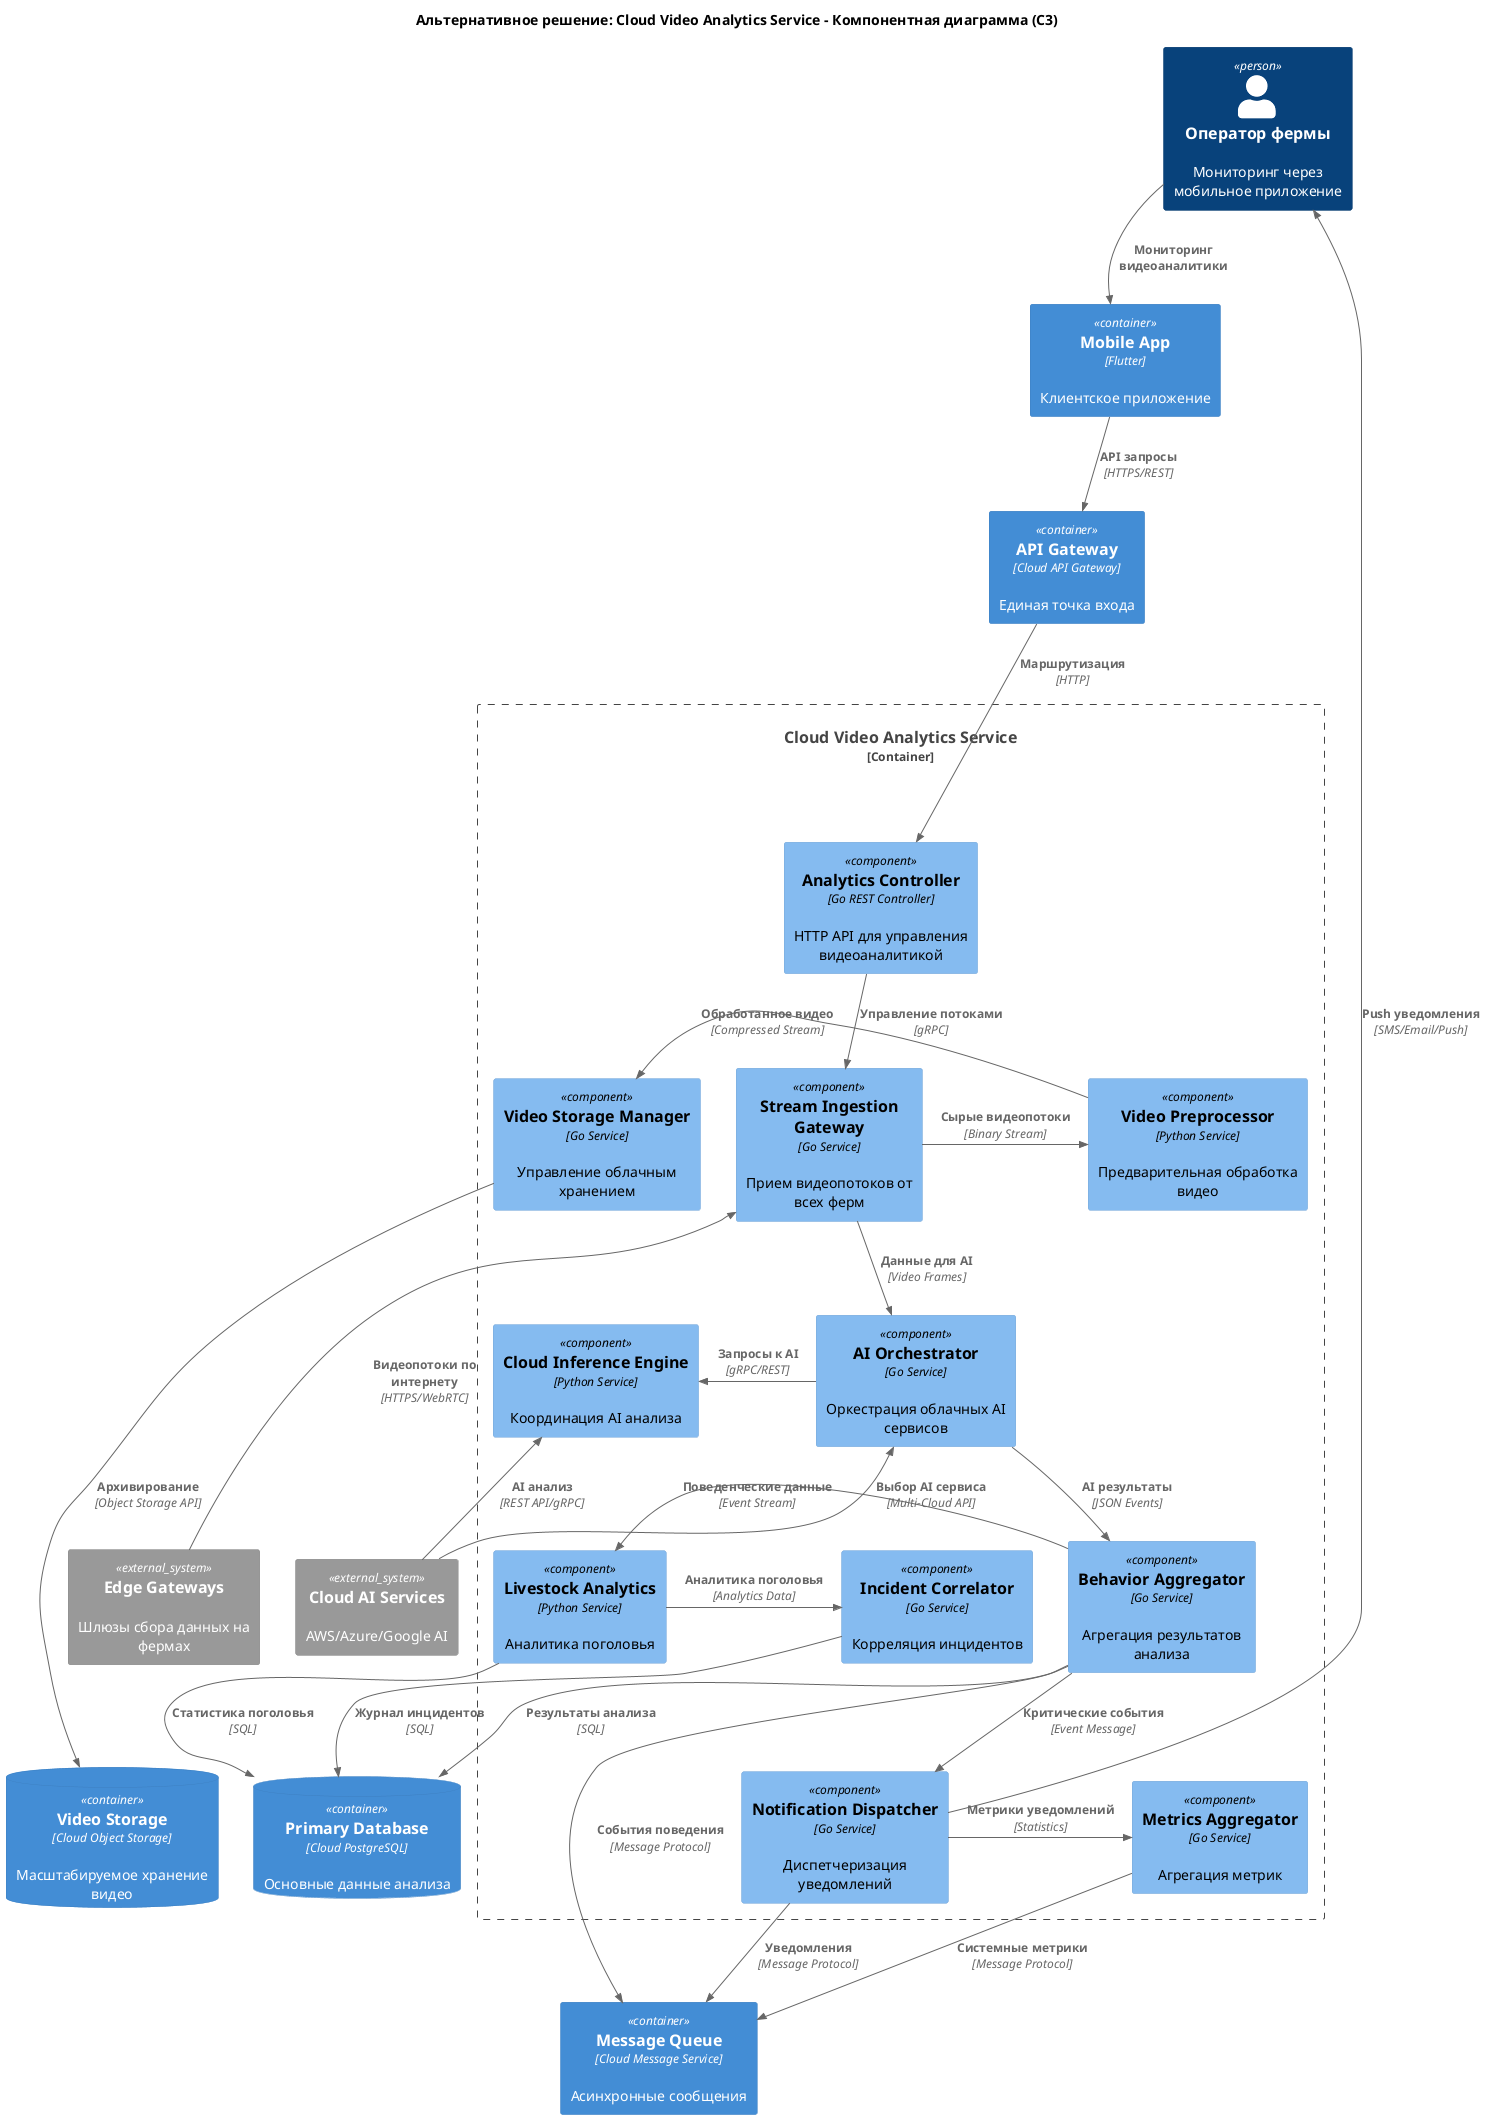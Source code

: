 @startuml Альтернативное_решение_C3_VideoAnalytics
!include <C4/C4_Component>

title Альтернативное решение: Cloud Video Analytics Service - Компонентная диаграмма (C3)

' Пользователи (верхний уровень)
Person(operator, "Оператор фермы", "Мониторинг через мобильное приложение")

' Клиентские приложения (второй уровень)
Container(mobile_app, "Mobile App", "Flutter", "Клиентское приложение")
Container(api_gateway, "API Gateway", "Cloud API Gateway", "Единая точка входа")

' Внешние системы
System_Ext(edge_gateways, "Edge Gateways", "Шлюзы сбора данных на фермах")
System_Ext(cloud_ai_services, "Cloud AI Services", "AWS/Azure/Google AI")

' Хранилища данных
ContainerDb(video_storage, "Video Storage", "Cloud Object Storage", "Масштабируемое хранение видео")
ContainerDb(primary_db, "Primary Database", "Cloud PostgreSQL", "Основные данные анализа")
Container(message_queue, "Message Queue", "Cloud Message Service", "Асинхронные сообщения")

' Позиционирование внешних элементов
Lay_D(operator, mobile_app)
Lay_D(mobile_app, api_gateway)
Lay_R(edge_gateways, cloud_ai_services)
Lay_D(edge_gateways, video_storage)
Lay_R(video_storage, primary_db)
Lay_R(primary_db, message_queue)

' Облачный Video Analytics Service (основной контейнер)
Container_Boundary(cloud_video_boundary, "Cloud Video Analytics Service") {
    Component(analytics_controller, "Analytics Controller", "Go REST Controller", "HTTP API для управления видеоаналитикой")

    Component(stream_ingestion, "Stream Ingestion Gateway", "Go Service", "Прием видеопотоков от всех ферм")
    Component(video_preprocessor, "Video Preprocessor", "Python Service", "Предварительная обработка видео")
    Component(video_storage_manager, "Video Storage Manager", "Go Service", "Управление облачным хранением")

    Component(ai_orchestrator, "AI Orchestrator", "Go Service", "Оркестрация облачных AI сервисов")
    Component(cloud_inference, "Cloud Inference Engine", "Python Service", "Координация AI анализа")

    Component(behavior_aggregator, "Behavior Aggregator", "Go Service", "Агрегация результатов анализа")
    Component(livestock_analytics, "Livestock Analytics", "Python Service", "Аналитика поголовья")
    Component(incident_correlator, "Incident Correlator", "Go Service", "Корреляция инцидентов")

    Component(notification_dispatcher, "Notification Dispatcher", "Go Service", "Диспетчеризация уведомлений")
    Component(metrics_aggregator, "Metrics Aggregator", "Go Service", "Агрегация метрик")

    ' Правильное позиционирование компонентов
    Lay_D(analytics_controller, stream_ingestion)
    Lay_R(stream_ingestion, video_preprocessor)
    Lay_R(video_preprocessor, video_storage_manager)

    Lay_D(stream_ingestion, ai_orchestrator)
    Lay_R(ai_orchestrator, cloud_inference)

    Lay_D(ai_orchestrator, behavior_aggregator)
    Lay_R(behavior_aggregator, livestock_analytics)
    Lay_R(livestock_analytics, incident_correlator)

    Lay_D(behavior_aggregator, notification_dispatcher)
    Lay_R(notification_dispatcher, metrics_aggregator)
}

' Взаимодействия сверху вниз
Rel_D(operator, mobile_app, "Мониторинг видеоаналитики")
Rel_D(mobile_app, api_gateway, "API запросы", "HTTPS/REST")
Rel_D(api_gateway, analytics_controller, "Маршрутизация", "HTTP")

' Основной поток обработки (сверху вниз, слева направо)
Rel_D(analytics_controller, stream_ingestion, "Управление потоками", "gRPC")
Rel_R(stream_ingestion, video_preprocessor, "Сырые видеопотоки", "Binary Stream")
Rel_R(video_preprocessor, video_storage_manager, "Обработанное видео", "Compressed Stream")

Rel_D(stream_ingestion, ai_orchestrator, "Данные для AI", "Video Frames")
Rel_R(ai_orchestrator, cloud_inference, "Запросы к AI", "gRPC/REST")

Rel_D(ai_orchestrator, behavior_aggregator, "AI результаты", "JSON Events")
Rel_R(behavior_aggregator, livestock_analytics, "Поведенческие данные", "Event Stream")
Rel_R(livestock_analytics, incident_correlator, "Аналитика поголовья", "Analytics Data")

Rel_D(behavior_aggregator, notification_dispatcher, "Критические события", "Event Message")
Rel_R(notification_dispatcher, metrics_aggregator, "Метрики уведомлений", "Statistics")

' Внешние входящие данные
Rel_U(edge_gateways, stream_ingestion, "Видеопотоки по интернету", "HTTPS/WebRTC")

' Облачные AI интеграции
Rel_U(cloud_ai_services, cloud_inference, "AI анализ", "REST API/gRPC")
Rel_U(cloud_ai_services, ai_orchestrator, "Выбор AI сервиса", "Multi-Cloud API")

' Хранение данных (вниз к базам)
Rel_D(video_storage_manager, video_storage, "Архивирование", "Object Storage API")
Rel_D(behavior_aggregator, primary_db, "Результаты анализа", "SQL")
Rel_D(livestock_analytics, primary_db, "Статистика поголовья", "SQL")
Rel_D(incident_correlator, primary_db, "Журнал инцидентов", "SQL")

' Асинхронная обработка
Rel_D(notification_dispatcher, message_queue, "Уведомления", "Message Protocol")
Rel_D(behavior_aggregator, message_queue, "События поведения", "Message Protocol")
Rel_D(metrics_aggregator, message_queue, "Системные метрики", "Message Protocol")

' Обратные уведомления пользователю
Rel_U(notification_dispatcher, operator, "Push уведомления", "SMS/Email/Push")

@enduml